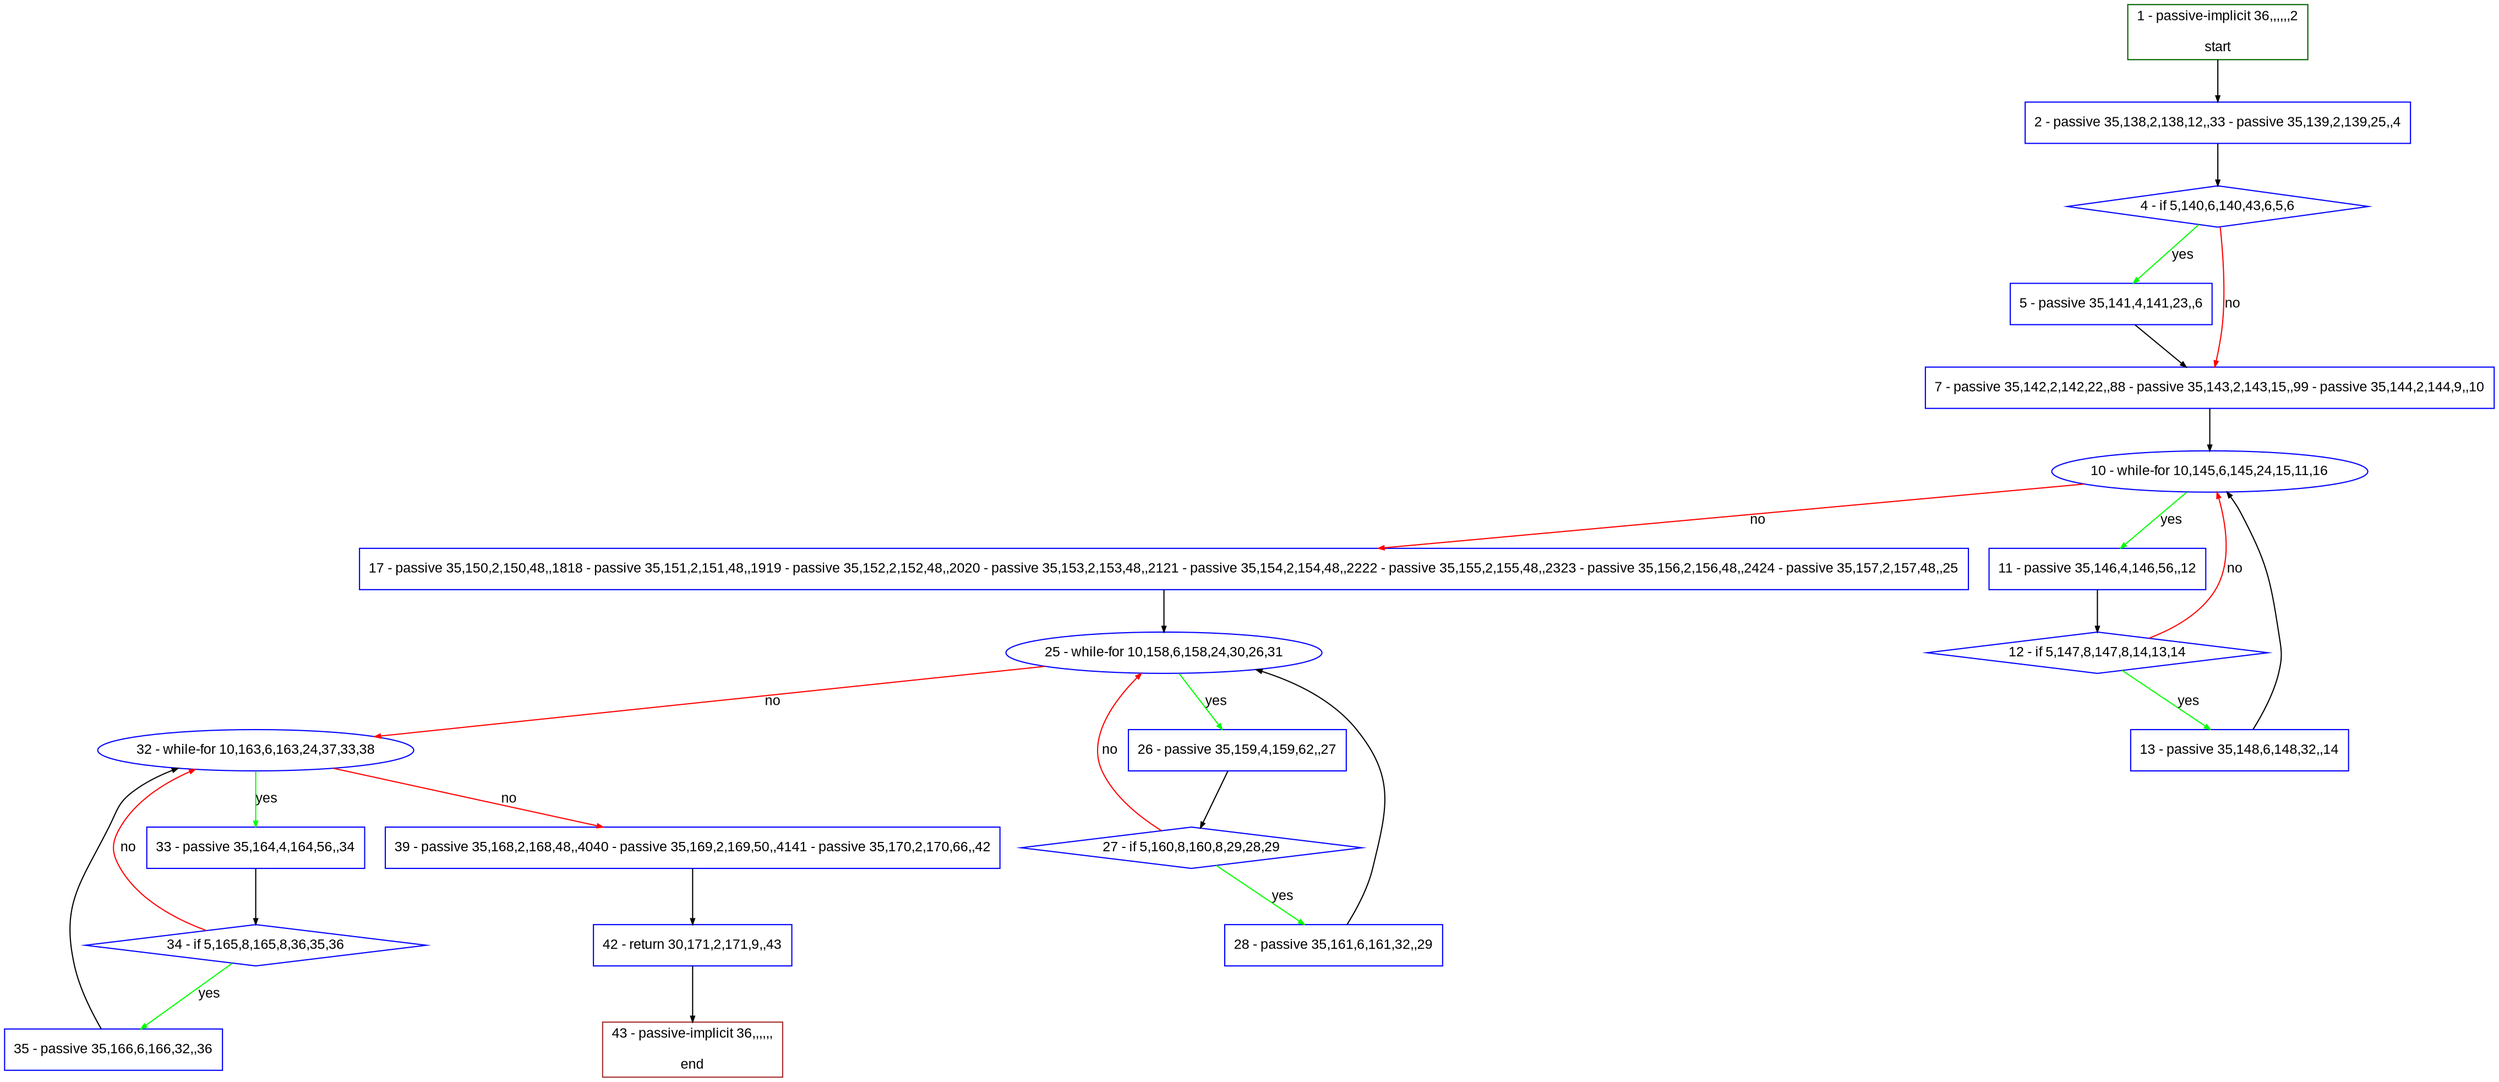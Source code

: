 digraph "" {
  graph [pack="true", label="", fontsize="12", packmode="clust", fontname="Arial", fillcolor="#FFFFCC", bgcolor="white", style="rounded,filled", compound="true"];
  node [node_initialized="no", label="", color="grey", fontsize="12", fillcolor="white", fontname="Arial", style="filled", shape="rectangle", compound="true", fixedsize="false"];
  edge [fontcolor="black", arrowhead="normal", arrowtail="none", arrowsize="0.5", ltail="", label="", color="black", fontsize="12", lhead="", fontname="Arial", dir="forward", compound="true"];
  __N1 [label="2 - passive 35,138,2,138,12,,33 - passive 35,139,2,139,25,,4", color="#0000ff", fillcolor="#ffffff", style="filled", shape="box"];
  __N2 [label="1 - passive-implicit 36,,,,,,2\n\nstart", color="#006400", fillcolor="#ffffff", style="filled", shape="box"];
  __N3 [label="4 - if 5,140,6,140,43,6,5,6", color="#0000ff", fillcolor="#ffffff", style="filled", shape="diamond"];
  __N4 [label="5 - passive 35,141,4,141,23,,6", color="#0000ff", fillcolor="#ffffff", style="filled", shape="box"];
  __N5 [label="7 - passive 35,142,2,142,22,,88 - passive 35,143,2,143,15,,99 - passive 35,144,2,144,9,,10", color="#0000ff", fillcolor="#ffffff", style="filled", shape="box"];
  __N6 [label="10 - while-for 10,145,6,145,24,15,11,16", color="#0000ff", fillcolor="#ffffff", style="filled", shape="oval"];
  __N7 [label="11 - passive 35,146,4,146,56,,12", color="#0000ff", fillcolor="#ffffff", style="filled", shape="box"];
  __N8 [label="17 - passive 35,150,2,150,48,,1818 - passive 35,151,2,151,48,,1919 - passive 35,152,2,152,48,,2020 - passive 35,153,2,153,48,,2121 - passive 35,154,2,154,48,,2222 - passive 35,155,2,155,48,,2323 - passive 35,156,2,156,48,,2424 - passive 35,157,2,157,48,,25", color="#0000ff", fillcolor="#ffffff", style="filled", shape="box"];
  __N9 [label="12 - if 5,147,8,147,8,14,13,14", color="#0000ff", fillcolor="#ffffff", style="filled", shape="diamond"];
  __N10 [label="13 - passive 35,148,6,148,32,,14", color="#0000ff", fillcolor="#ffffff", style="filled", shape="box"];
  __N11 [label="25 - while-for 10,158,6,158,24,30,26,31", color="#0000ff", fillcolor="#ffffff", style="filled", shape="oval"];
  __N12 [label="26 - passive 35,159,4,159,62,,27", color="#0000ff", fillcolor="#ffffff", style="filled", shape="box"];
  __N13 [label="32 - while-for 10,163,6,163,24,37,33,38", color="#0000ff", fillcolor="#ffffff", style="filled", shape="oval"];
  __N14 [label="27 - if 5,160,8,160,8,29,28,29", color="#0000ff", fillcolor="#ffffff", style="filled", shape="diamond"];
  __N15 [label="28 - passive 35,161,6,161,32,,29", color="#0000ff", fillcolor="#ffffff", style="filled", shape="box"];
  __N16 [label="33 - passive 35,164,4,164,56,,34", color="#0000ff", fillcolor="#ffffff", style="filled", shape="box"];
  __N17 [label="39 - passive 35,168,2,168,48,,4040 - passive 35,169,2,169,50,,4141 - passive 35,170,2,170,66,,42", color="#0000ff", fillcolor="#ffffff", style="filled", shape="box"];
  __N18 [label="34 - if 5,165,8,165,8,36,35,36", color="#0000ff", fillcolor="#ffffff", style="filled", shape="diamond"];
  __N19 [label="35 - passive 35,166,6,166,32,,36", color="#0000ff", fillcolor="#ffffff", style="filled", shape="box"];
  __N20 [label="42 - return 30,171,2,171,9,,43", color="#0000ff", fillcolor="#ffffff", style="filled", shape="box"];
  __N21 [label="43 - passive-implicit 36,,,,,,\n\nend", color="#a52a2a", fillcolor="#ffffff", style="filled", shape="box"];
  __N2 -> __N1 [arrowhead="normal", arrowtail="none", color="#000000", label="", dir="forward"];
  __N1 -> __N3 [arrowhead="normal", arrowtail="none", color="#000000", label="", dir="forward"];
  __N3 -> __N4 [arrowhead="normal", arrowtail="none", color="#00ff00", label="yes", dir="forward"];
  __N3 -> __N5 [arrowhead="normal", arrowtail="none", color="#ff0000", label="no", dir="forward"];
  __N4 -> __N5 [arrowhead="normal", arrowtail="none", color="#000000", label="", dir="forward"];
  __N5 -> __N6 [arrowhead="normal", arrowtail="none", color="#000000", label="", dir="forward"];
  __N6 -> __N7 [arrowhead="normal", arrowtail="none", color="#00ff00", label="yes", dir="forward"];
  __N6 -> __N8 [arrowhead="normal", arrowtail="none", color="#ff0000", label="no", dir="forward"];
  __N7 -> __N9 [arrowhead="normal", arrowtail="none", color="#000000", label="", dir="forward"];
  __N9 -> __N6 [arrowhead="normal", arrowtail="none", color="#ff0000", label="no", dir="forward"];
  __N9 -> __N10 [arrowhead="normal", arrowtail="none", color="#00ff00", label="yes", dir="forward"];
  __N10 -> __N6 [arrowhead="normal", arrowtail="none", color="#000000", label="", dir="forward"];
  __N8 -> __N11 [arrowhead="normal", arrowtail="none", color="#000000", label="", dir="forward"];
  __N11 -> __N12 [arrowhead="normal", arrowtail="none", color="#00ff00", label="yes", dir="forward"];
  __N11 -> __N13 [arrowhead="normal", arrowtail="none", color="#ff0000", label="no", dir="forward"];
  __N12 -> __N14 [arrowhead="normal", arrowtail="none", color="#000000", label="", dir="forward"];
  __N14 -> __N11 [arrowhead="normal", arrowtail="none", color="#ff0000", label="no", dir="forward"];
  __N14 -> __N15 [arrowhead="normal", arrowtail="none", color="#00ff00", label="yes", dir="forward"];
  __N15 -> __N11 [arrowhead="normal", arrowtail="none", color="#000000", label="", dir="forward"];
  __N13 -> __N16 [arrowhead="normal", arrowtail="none", color="#00ff00", label="yes", dir="forward"];
  __N13 -> __N17 [arrowhead="normal", arrowtail="none", color="#ff0000", label="no", dir="forward"];
  __N16 -> __N18 [arrowhead="normal", arrowtail="none", color="#000000", label="", dir="forward"];
  __N18 -> __N13 [arrowhead="normal", arrowtail="none", color="#ff0000", label="no", dir="forward"];
  __N18 -> __N19 [arrowhead="normal", arrowtail="none", color="#00ff00", label="yes", dir="forward"];
  __N19 -> __N13 [arrowhead="normal", arrowtail="none", color="#000000", label="", dir="forward"];
  __N17 -> __N20 [arrowhead="normal", arrowtail="none", color="#000000", label="", dir="forward"];
  __N20 -> __N21 [arrowhead="normal", arrowtail="none", color="#000000", label="", dir="forward"];
}
